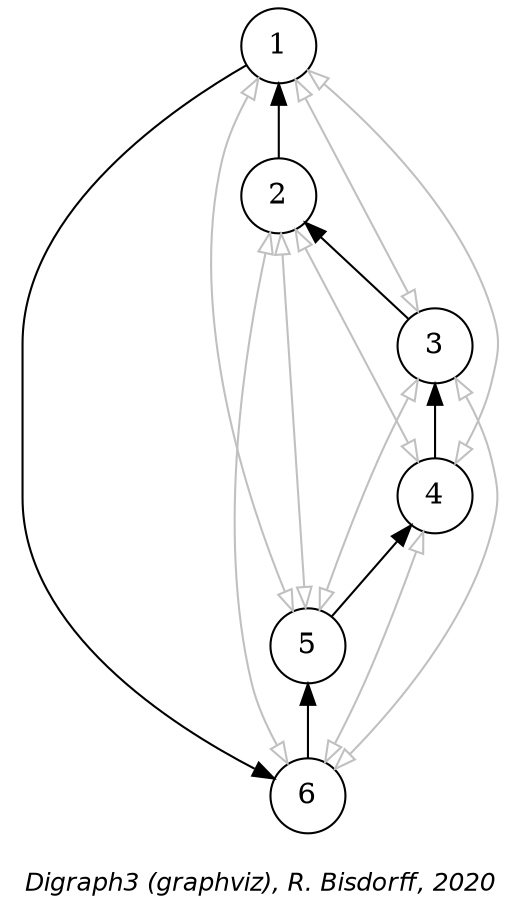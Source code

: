 digraph G {
graph [ fontname = "Helvetica-Oblique",
 fontsize = 12,
 label = "\nDigraph3 (graphviz), R. Bisdorff, 2020", size="7,7"];
n1 [shape = "circle", label = "1"];
n2 [shape = "circle", label = "2"];
n3 [shape = "circle", label = "3"];
n4 [shape = "circle", label = "4"];
n5 [shape = "circle", label = "5"];
n6 [shape = "circle", label = "6"];
n1-> n2 [dir=back, color=black] ;
n1-> n3 [dir=both, color=grey, arrowhead=empty, arrowtail=empty] ;
n1-> n4 [dir=both, color=grey, arrowhead=empty, arrowtail=empty] ;
n1-> n5 [dir=both, color=grey, arrowhead=empty, arrowtail=empty] ;
n1-> n6 [dir=forward, color=black] ;
n2-> n3 [dir=back, color=black] ;
n2-> n4 [dir=both, color=grey, arrowhead=empty, arrowtail=empty] ;
n2-> n5 [dir=both, color=grey, arrowhead=empty, arrowtail=empty] ;
n2-> n6 [dir=both, color=grey, arrowhead=empty, arrowtail=empty] ;
n3-> n4 [dir=back, color=black] ;
n3-> n5 [dir=both, color=grey, arrowhead=empty, arrowtail=empty] ;
n3-> n6 [dir=both, color=grey, arrowhead=empty, arrowtail=empty] ;
n4-> n5 [dir=back, color=black] ;
n4-> n6 [dir=both, color=grey, arrowhead=empty, arrowtail=empty] ;
n5-> n6 [dir=back, color=black] ;
}
